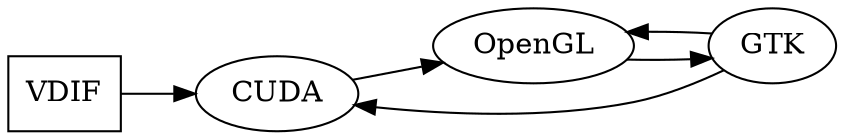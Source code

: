 digraph cudaopengl
{
    rankdir="LR";
    VDIF [shape="box"]
    VDIF -> CUDA -> OpenGL -> GTK
    GTK -> OpenGL
    GTK -> CUDA
}
